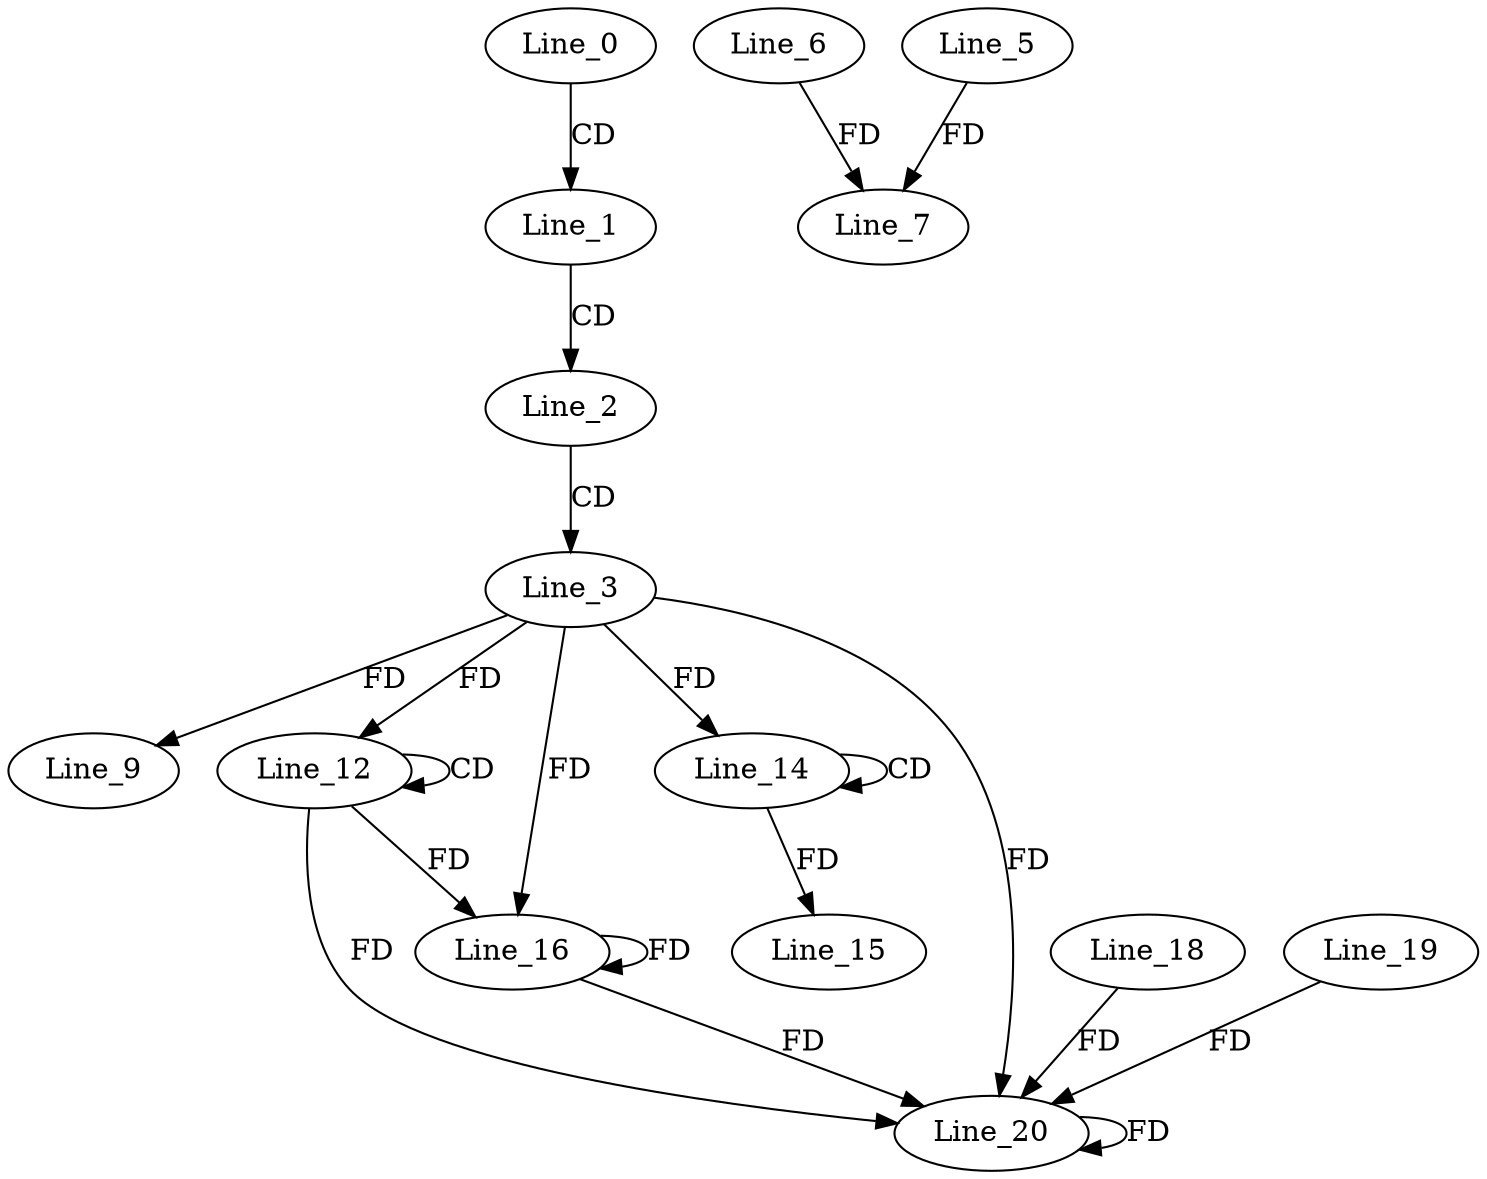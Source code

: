 digraph G {
  Line_0;
  Line_1;
  Line_2;
  Line_3;
  Line_6;
  Line_7;
  Line_5;
  Line_9;
  Line_12;
  Line_12;
  Line_14;
  Line_14;
  Line_15;
  Line_16;
  Line_16;
  Line_20;
  Line_20;
  Line_18;
  Line_19;
  Line_0 -> Line_1 [ label="CD" ];
  Line_1 -> Line_2 [ label="CD" ];
  Line_2 -> Line_3 [ label="CD" ];
  Line_6 -> Line_7 [ label="FD" ];
  Line_5 -> Line_7 [ label="FD" ];
  Line_3 -> Line_9 [ label="FD" ];
  Line_12 -> Line_12 [ label="CD" ];
  Line_3 -> Line_12 [ label="FD" ];
  Line_14 -> Line_14 [ label="CD" ];
  Line_3 -> Line_14 [ label="FD" ];
  Line_14 -> Line_15 [ label="FD" ];
  Line_12 -> Line_16 [ label="FD" ];
  Line_16 -> Line_16 [ label="FD" ];
  Line_3 -> Line_16 [ label="FD" ];
  Line_12 -> Line_20 [ label="FD" ];
  Line_16 -> Line_20 [ label="FD" ];
  Line_20 -> Line_20 [ label="FD" ];
  Line_3 -> Line_20 [ label="FD" ];
  Line_18 -> Line_20 [ label="FD" ];
  Line_19 -> Line_20 [ label="FD" ];
}
